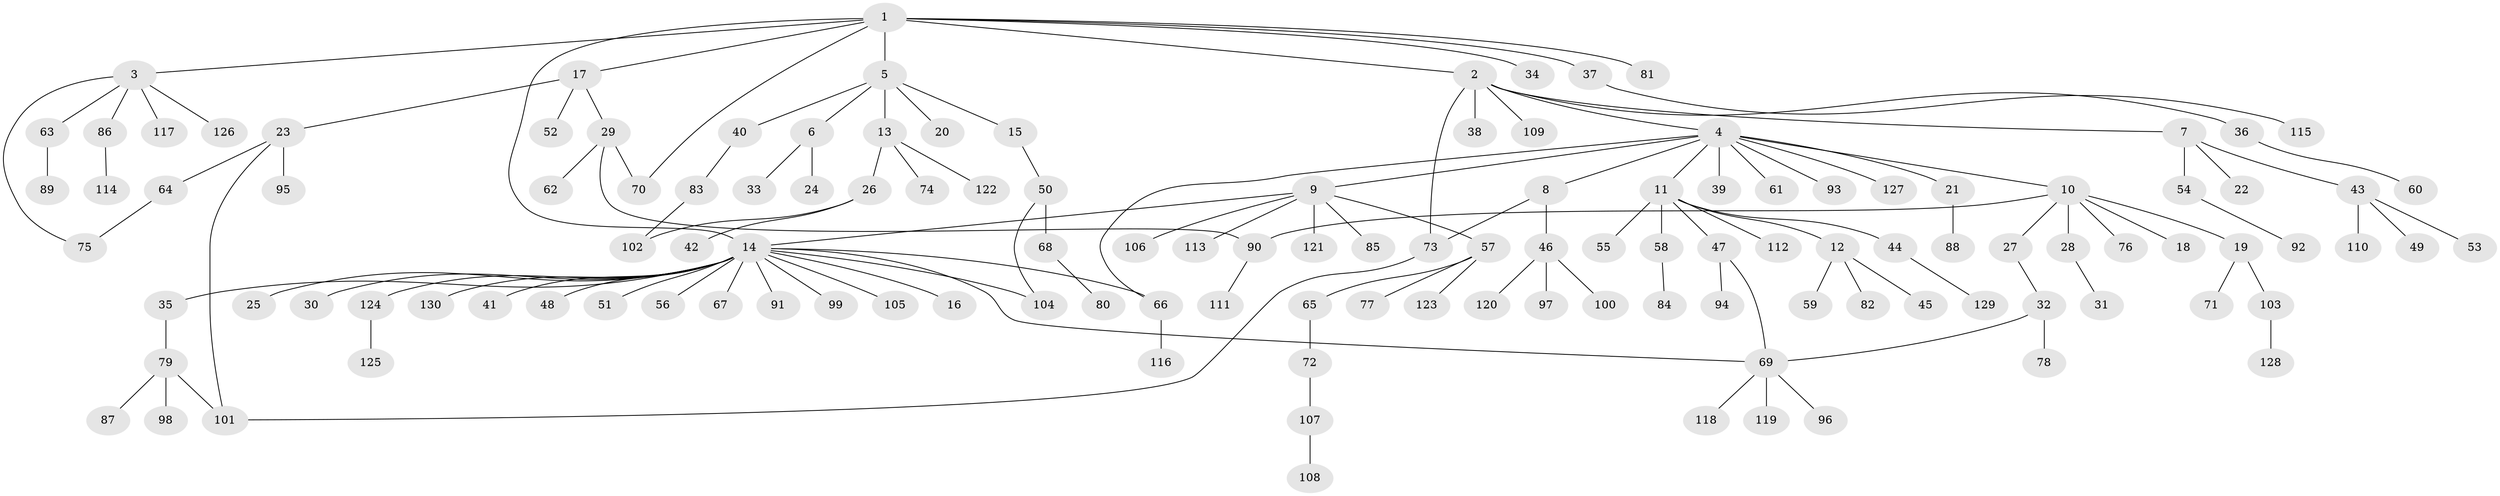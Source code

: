 // coarse degree distribution, {8: 0.021052631578947368, 6: 0.042105263157894736, 5: 0.031578947368421054, 10: 0.010526315789473684, 2: 0.17894736842105263, 4: 0.042105263157894736, 3: 0.08421052631578947, 18: 0.010526315789473684, 1: 0.5789473684210527}
// Generated by graph-tools (version 1.1) at 2025/51/02/27/25 19:51:56]
// undirected, 130 vertices, 141 edges
graph export_dot {
graph [start="1"]
  node [color=gray90,style=filled];
  1;
  2;
  3;
  4;
  5;
  6;
  7;
  8;
  9;
  10;
  11;
  12;
  13;
  14;
  15;
  16;
  17;
  18;
  19;
  20;
  21;
  22;
  23;
  24;
  25;
  26;
  27;
  28;
  29;
  30;
  31;
  32;
  33;
  34;
  35;
  36;
  37;
  38;
  39;
  40;
  41;
  42;
  43;
  44;
  45;
  46;
  47;
  48;
  49;
  50;
  51;
  52;
  53;
  54;
  55;
  56;
  57;
  58;
  59;
  60;
  61;
  62;
  63;
  64;
  65;
  66;
  67;
  68;
  69;
  70;
  71;
  72;
  73;
  74;
  75;
  76;
  77;
  78;
  79;
  80;
  81;
  82;
  83;
  84;
  85;
  86;
  87;
  88;
  89;
  90;
  91;
  92;
  93;
  94;
  95;
  96;
  97;
  98;
  99;
  100;
  101;
  102;
  103;
  104;
  105;
  106;
  107;
  108;
  109;
  110;
  111;
  112;
  113;
  114;
  115;
  116;
  117;
  118;
  119;
  120;
  121;
  122;
  123;
  124;
  125;
  126;
  127;
  128;
  129;
  130;
  1 -- 2;
  1 -- 3;
  1 -- 5;
  1 -- 14;
  1 -- 17;
  1 -- 34;
  1 -- 37;
  1 -- 70;
  1 -- 81;
  2 -- 4;
  2 -- 7;
  2 -- 36;
  2 -- 38;
  2 -- 73;
  2 -- 109;
  3 -- 63;
  3 -- 75;
  3 -- 86;
  3 -- 117;
  3 -- 126;
  4 -- 8;
  4 -- 9;
  4 -- 10;
  4 -- 11;
  4 -- 21;
  4 -- 39;
  4 -- 61;
  4 -- 66;
  4 -- 93;
  4 -- 127;
  5 -- 6;
  5 -- 13;
  5 -- 15;
  5 -- 20;
  5 -- 40;
  6 -- 24;
  6 -- 33;
  7 -- 22;
  7 -- 43;
  7 -- 54;
  8 -- 46;
  8 -- 73;
  9 -- 14;
  9 -- 57;
  9 -- 85;
  9 -- 106;
  9 -- 113;
  9 -- 121;
  10 -- 18;
  10 -- 19;
  10 -- 27;
  10 -- 28;
  10 -- 76;
  10 -- 90;
  11 -- 12;
  11 -- 44;
  11 -- 47;
  11 -- 55;
  11 -- 58;
  11 -- 112;
  12 -- 45;
  12 -- 59;
  12 -- 82;
  13 -- 26;
  13 -- 74;
  13 -- 122;
  14 -- 16;
  14 -- 25;
  14 -- 30;
  14 -- 35;
  14 -- 41;
  14 -- 48;
  14 -- 51;
  14 -- 56;
  14 -- 66;
  14 -- 67;
  14 -- 69;
  14 -- 91;
  14 -- 99;
  14 -- 104;
  14 -- 105;
  14 -- 124;
  14 -- 130;
  15 -- 50;
  17 -- 23;
  17 -- 29;
  17 -- 52;
  19 -- 71;
  19 -- 103;
  21 -- 88;
  23 -- 64;
  23 -- 95;
  23 -- 101;
  26 -- 42;
  26 -- 102;
  27 -- 32;
  28 -- 31;
  29 -- 62;
  29 -- 70;
  29 -- 90;
  32 -- 69;
  32 -- 78;
  35 -- 79;
  36 -- 60;
  37 -- 115;
  40 -- 83;
  43 -- 49;
  43 -- 53;
  43 -- 110;
  44 -- 129;
  46 -- 97;
  46 -- 100;
  46 -- 120;
  47 -- 69;
  47 -- 94;
  50 -- 68;
  50 -- 104;
  54 -- 92;
  57 -- 65;
  57 -- 77;
  57 -- 123;
  58 -- 84;
  63 -- 89;
  64 -- 75;
  65 -- 72;
  66 -- 116;
  68 -- 80;
  69 -- 96;
  69 -- 118;
  69 -- 119;
  72 -- 107;
  73 -- 101;
  79 -- 87;
  79 -- 98;
  79 -- 101;
  83 -- 102;
  86 -- 114;
  90 -- 111;
  103 -- 128;
  107 -- 108;
  124 -- 125;
}
